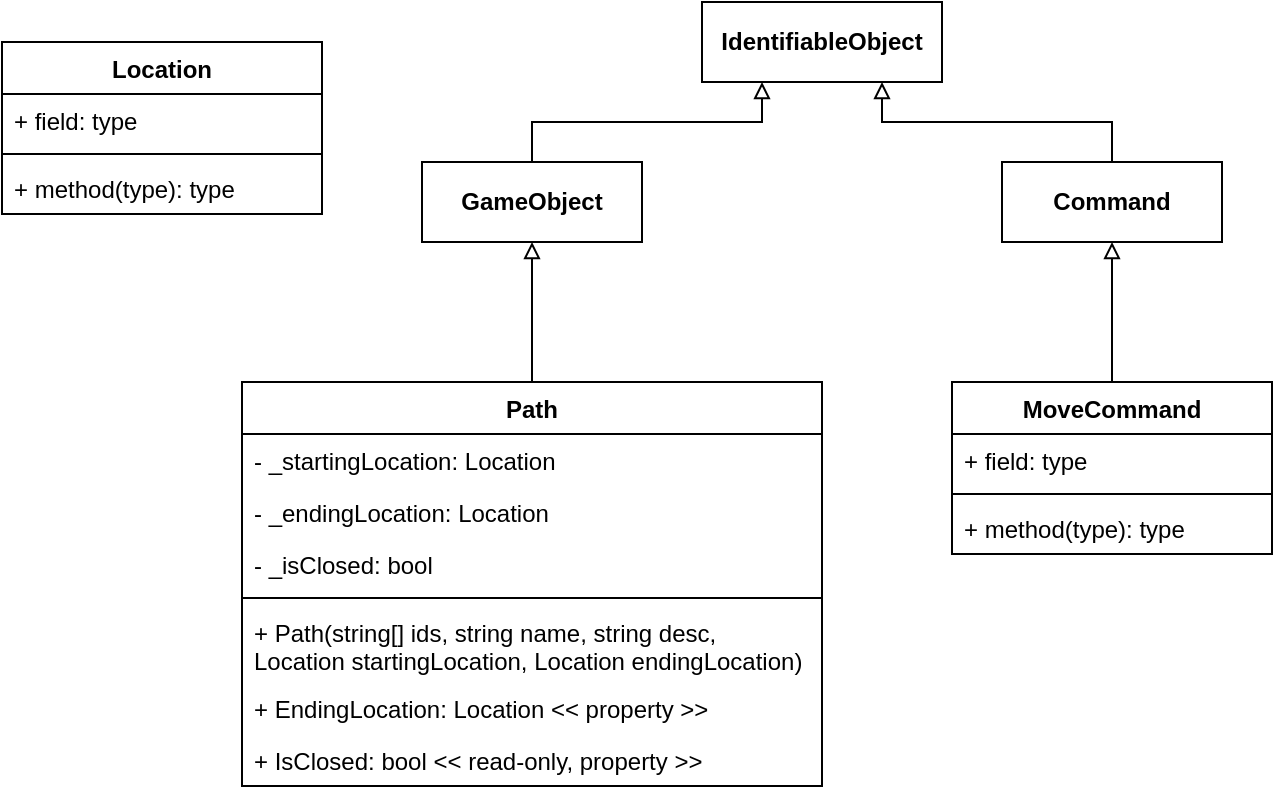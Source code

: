 <mxfile version="21.2.9" type="device">
  <diagram name="Page-1" id="f3TLy5EG4B4kVg0WWTYZ">
    <mxGraphModel dx="1167" dy="688" grid="1" gridSize="10" guides="1" tooltips="1" connect="1" arrows="1" fold="1" page="1" pageScale="1" pageWidth="850" pageHeight="1100" math="0" shadow="0">
      <root>
        <mxCell id="0" />
        <mxCell id="1" parent="0" />
        <mxCell id="h2msIH3IKAY3pXpYXdRw-13" style="edgeStyle=orthogonalEdgeStyle;rounded=0;orthogonalLoop=1;jettySize=auto;html=1;exitX=0.5;exitY=0;exitDx=0;exitDy=0;entryX=0.5;entryY=1;entryDx=0;entryDy=0;endArrow=block;endFill=0;" parent="1" source="h2msIH3IKAY3pXpYXdRw-1" target="h2msIH3IKAY3pXpYXdRw-9" edge="1">
          <mxGeometry relative="1" as="geometry" />
        </mxCell>
        <mxCell id="h2msIH3IKAY3pXpYXdRw-1" value="Path" style="swimlane;fontStyle=1;align=center;verticalAlign=top;childLayout=stackLayout;horizontal=1;startSize=26;horizontalStack=0;resizeParent=1;resizeParentMax=0;resizeLast=0;collapsible=1;marginBottom=0;whiteSpace=wrap;html=1;" parent="1" vertex="1">
          <mxGeometry x="150" y="270" width="290" height="202" as="geometry" />
        </mxCell>
        <mxCell id="h2msIH3IKAY3pXpYXdRw-2" value="- _startingLocation: Location" style="text;strokeColor=none;fillColor=none;align=left;verticalAlign=top;spacingLeft=4;spacingRight=4;overflow=hidden;rotatable=0;points=[[0,0.5],[1,0.5]];portConstraint=eastwest;whiteSpace=wrap;html=1;" parent="h2msIH3IKAY3pXpYXdRw-1" vertex="1">
          <mxGeometry y="26" width="290" height="26" as="geometry" />
        </mxCell>
        <mxCell id="t25vQm9HFxzZCtr9HFoP-2" value="- _endingLocation: Location" style="text;strokeColor=none;fillColor=none;align=left;verticalAlign=top;spacingLeft=4;spacingRight=4;overflow=hidden;rotatable=0;points=[[0,0.5],[1,0.5]];portConstraint=eastwest;whiteSpace=wrap;html=1;" vertex="1" parent="h2msIH3IKAY3pXpYXdRw-1">
          <mxGeometry y="52" width="290" height="26" as="geometry" />
        </mxCell>
        <mxCell id="t25vQm9HFxzZCtr9HFoP-3" value="- _isClosed: bool" style="text;strokeColor=none;fillColor=none;align=left;verticalAlign=top;spacingLeft=4;spacingRight=4;overflow=hidden;rotatable=0;points=[[0,0.5],[1,0.5]];portConstraint=eastwest;whiteSpace=wrap;html=1;" vertex="1" parent="h2msIH3IKAY3pXpYXdRw-1">
          <mxGeometry y="78" width="290" height="26" as="geometry" />
        </mxCell>
        <mxCell id="h2msIH3IKAY3pXpYXdRw-3" value="" style="line;strokeWidth=1;fillColor=none;align=left;verticalAlign=middle;spacingTop=-1;spacingLeft=3;spacingRight=3;rotatable=0;labelPosition=right;points=[];portConstraint=eastwest;strokeColor=inherit;" parent="h2msIH3IKAY3pXpYXdRw-1" vertex="1">
          <mxGeometry y="104" width="290" height="8" as="geometry" />
        </mxCell>
        <mxCell id="h2msIH3IKAY3pXpYXdRw-4" value="+ Path(string[] ids, string name, string desc, &lt;br&gt;Location startingLocation, Location endingLocation)" style="text;strokeColor=none;fillColor=none;align=left;verticalAlign=top;spacingLeft=4;spacingRight=4;overflow=hidden;rotatable=0;points=[[0,0.5],[1,0.5]];portConstraint=eastwest;whiteSpace=wrap;html=1;" parent="h2msIH3IKAY3pXpYXdRw-1" vertex="1">
          <mxGeometry y="112" width="290" height="38" as="geometry" />
        </mxCell>
        <mxCell id="t25vQm9HFxzZCtr9HFoP-4" value="+ EndingLocation: Location &amp;lt;&amp;lt; property &amp;gt;&amp;gt;" style="text;strokeColor=none;fillColor=none;align=left;verticalAlign=top;spacingLeft=4;spacingRight=4;overflow=hidden;rotatable=0;points=[[0,0.5],[1,0.5]];portConstraint=eastwest;whiteSpace=wrap;html=1;" vertex="1" parent="h2msIH3IKAY3pXpYXdRw-1">
          <mxGeometry y="150" width="290" height="26" as="geometry" />
        </mxCell>
        <mxCell id="t25vQm9HFxzZCtr9HFoP-5" value="+ IsClosed: bool &amp;lt;&amp;lt; read-only, property &amp;gt;&amp;gt;" style="text;strokeColor=none;fillColor=none;align=left;verticalAlign=top;spacingLeft=4;spacingRight=4;overflow=hidden;rotatable=0;points=[[0,0.5],[1,0.5]];portConstraint=eastwest;whiteSpace=wrap;html=1;" vertex="1" parent="h2msIH3IKAY3pXpYXdRw-1">
          <mxGeometry y="176" width="290" height="26" as="geometry" />
        </mxCell>
        <mxCell id="h2msIH3IKAY3pXpYXdRw-5" value="&lt;b&gt;IdentifiableObject&lt;/b&gt;" style="html=1;whiteSpace=wrap;" parent="1" vertex="1">
          <mxGeometry x="380" y="80" width="120" height="40" as="geometry" />
        </mxCell>
        <mxCell id="h2msIH3IKAY3pXpYXdRw-12" style="edgeStyle=orthogonalEdgeStyle;rounded=0;orthogonalLoop=1;jettySize=auto;html=1;exitX=0.5;exitY=0;exitDx=0;exitDy=0;entryX=0.25;entryY=1;entryDx=0;entryDy=0;endArrow=block;endFill=0;" parent="1" source="h2msIH3IKAY3pXpYXdRw-9" target="h2msIH3IKAY3pXpYXdRw-5" edge="1">
          <mxGeometry relative="1" as="geometry" />
        </mxCell>
        <mxCell id="h2msIH3IKAY3pXpYXdRw-9" value="&lt;b&gt;GameObject&lt;/b&gt;" style="html=1;whiteSpace=wrap;" parent="1" vertex="1">
          <mxGeometry x="240" y="160" width="110" height="40" as="geometry" />
        </mxCell>
        <mxCell id="h2msIH3IKAY3pXpYXdRw-11" style="edgeStyle=orthogonalEdgeStyle;rounded=0;orthogonalLoop=1;jettySize=auto;html=1;exitX=0.5;exitY=0;exitDx=0;exitDy=0;entryX=0.75;entryY=1;entryDx=0;entryDy=0;endArrow=block;endFill=0;" parent="1" source="h2msIH3IKAY3pXpYXdRw-10" target="h2msIH3IKAY3pXpYXdRw-5" edge="1">
          <mxGeometry relative="1" as="geometry" />
        </mxCell>
        <mxCell id="h2msIH3IKAY3pXpYXdRw-10" value="&lt;b&gt;Command&lt;/b&gt;" style="html=1;whiteSpace=wrap;" parent="1" vertex="1">
          <mxGeometry x="530" y="160" width="110" height="40" as="geometry" />
        </mxCell>
        <mxCell id="h2msIH3IKAY3pXpYXdRw-18" style="edgeStyle=orthogonalEdgeStyle;rounded=0;orthogonalLoop=1;jettySize=auto;html=1;exitX=0.5;exitY=0;exitDx=0;exitDy=0;entryX=0.5;entryY=1;entryDx=0;entryDy=0;endArrow=block;endFill=0;" parent="1" source="h2msIH3IKAY3pXpYXdRw-14" target="h2msIH3IKAY3pXpYXdRw-10" edge="1">
          <mxGeometry relative="1" as="geometry" />
        </mxCell>
        <mxCell id="h2msIH3IKAY3pXpYXdRw-14" value="MoveCommand" style="swimlane;fontStyle=1;align=center;verticalAlign=top;childLayout=stackLayout;horizontal=1;startSize=26;horizontalStack=0;resizeParent=1;resizeParentMax=0;resizeLast=0;collapsible=1;marginBottom=0;whiteSpace=wrap;html=1;" parent="1" vertex="1">
          <mxGeometry x="505" y="270" width="160" height="86" as="geometry" />
        </mxCell>
        <mxCell id="h2msIH3IKAY3pXpYXdRw-15" value="+ field: type" style="text;strokeColor=none;fillColor=none;align=left;verticalAlign=top;spacingLeft=4;spacingRight=4;overflow=hidden;rotatable=0;points=[[0,0.5],[1,0.5]];portConstraint=eastwest;whiteSpace=wrap;html=1;" parent="h2msIH3IKAY3pXpYXdRw-14" vertex="1">
          <mxGeometry y="26" width="160" height="26" as="geometry" />
        </mxCell>
        <mxCell id="h2msIH3IKAY3pXpYXdRw-16" value="" style="line;strokeWidth=1;fillColor=none;align=left;verticalAlign=middle;spacingTop=-1;spacingLeft=3;spacingRight=3;rotatable=0;labelPosition=right;points=[];portConstraint=eastwest;strokeColor=inherit;" parent="h2msIH3IKAY3pXpYXdRw-14" vertex="1">
          <mxGeometry y="52" width="160" height="8" as="geometry" />
        </mxCell>
        <mxCell id="h2msIH3IKAY3pXpYXdRw-17" value="+ method(type): type" style="text;strokeColor=none;fillColor=none;align=left;verticalAlign=top;spacingLeft=4;spacingRight=4;overflow=hidden;rotatable=0;points=[[0,0.5],[1,0.5]];portConstraint=eastwest;whiteSpace=wrap;html=1;" parent="h2msIH3IKAY3pXpYXdRw-14" vertex="1">
          <mxGeometry y="60" width="160" height="26" as="geometry" />
        </mxCell>
        <mxCell id="t25vQm9HFxzZCtr9HFoP-7" value="Location" style="swimlane;fontStyle=1;align=center;verticalAlign=top;childLayout=stackLayout;horizontal=1;startSize=26;horizontalStack=0;resizeParent=1;resizeParentMax=0;resizeLast=0;collapsible=1;marginBottom=0;whiteSpace=wrap;html=1;" vertex="1" parent="1">
          <mxGeometry x="30" y="100" width="160" height="86" as="geometry" />
        </mxCell>
        <mxCell id="t25vQm9HFxzZCtr9HFoP-8" value="+ field: type" style="text;strokeColor=none;fillColor=none;align=left;verticalAlign=top;spacingLeft=4;spacingRight=4;overflow=hidden;rotatable=0;points=[[0,0.5],[1,0.5]];portConstraint=eastwest;whiteSpace=wrap;html=1;" vertex="1" parent="t25vQm9HFxzZCtr9HFoP-7">
          <mxGeometry y="26" width="160" height="26" as="geometry" />
        </mxCell>
        <mxCell id="t25vQm9HFxzZCtr9HFoP-9" value="" style="line;strokeWidth=1;fillColor=none;align=left;verticalAlign=middle;spacingTop=-1;spacingLeft=3;spacingRight=3;rotatable=0;labelPosition=right;points=[];portConstraint=eastwest;strokeColor=inherit;" vertex="1" parent="t25vQm9HFxzZCtr9HFoP-7">
          <mxGeometry y="52" width="160" height="8" as="geometry" />
        </mxCell>
        <mxCell id="t25vQm9HFxzZCtr9HFoP-10" value="+ method(type): type" style="text;strokeColor=none;fillColor=none;align=left;verticalAlign=top;spacingLeft=4;spacingRight=4;overflow=hidden;rotatable=0;points=[[0,0.5],[1,0.5]];portConstraint=eastwest;whiteSpace=wrap;html=1;" vertex="1" parent="t25vQm9HFxzZCtr9HFoP-7">
          <mxGeometry y="60" width="160" height="26" as="geometry" />
        </mxCell>
      </root>
    </mxGraphModel>
  </diagram>
</mxfile>
